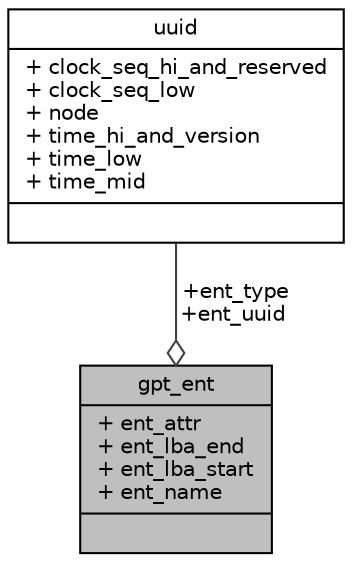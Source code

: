 digraph "gpt_ent"
{
 // LATEX_PDF_SIZE
  edge [fontname="Helvetica",fontsize="10",labelfontname="Helvetica",labelfontsize="10"];
  node [fontname="Helvetica",fontsize="10",shape=record];
  Node1 [label="{gpt_ent\n|+ ent_attr\l+ ent_lba_end\l+ ent_lba_start\l+ ent_name\l|}",height=0.2,width=0.4,color="black", fillcolor="grey75", style="filled", fontcolor="black",tooltip=" "];
  Node2 -> Node1 [color="grey25",fontsize="10",style="solid",label=" +ent_type\n+ent_uuid" ,arrowhead="odiamond",fontname="Helvetica"];
  Node2 [label="{uuid\n|+ clock_seq_hi_and_reserved\l+ clock_seq_low\l+ node\l+ time_hi_and_version\l+ time_low\l+ time_mid\l|}",height=0.2,width=0.4,color="black", fillcolor="white", style="filled",URL="$structuuid.html",tooltip=" "];
}
